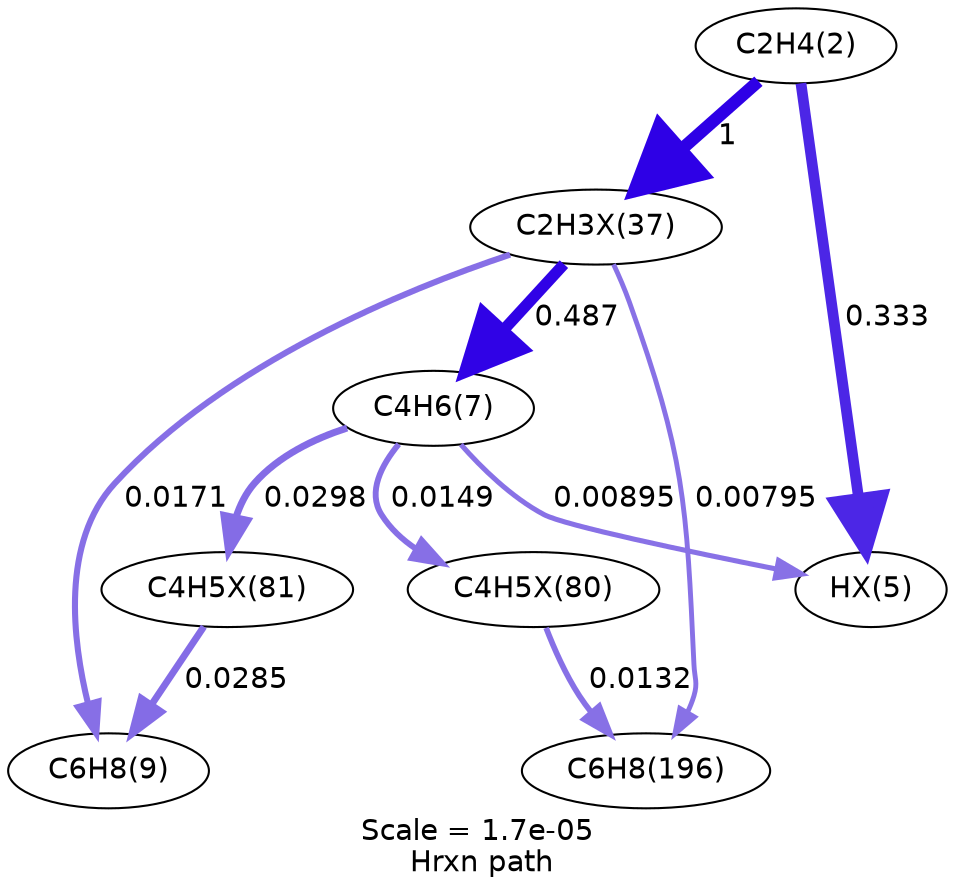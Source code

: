digraph reaction_paths {
center=1;
s5 -> s24[fontname="Helvetica", style="setlinewidth(5.17)", arrowsize=2.59, color="0.7, 0.833, 0.9"
, label=" 0.333"];
s5 -> s25[fontname="Helvetica", style="setlinewidth(6)", arrowsize=3, color="0.7, 1.5, 0.9"
, label=" 1"];
s8 -> s24[fontname="Helvetica", style="setlinewidth(2.44)", arrowsize=1.22, color="0.7, 0.509, 0.9"
, label=" 0.00895"];
s25 -> s8[fontname="Helvetica", style="setlinewidth(5.46)", arrowsize=2.73, color="0.7, 0.987, 0.9"
, label=" 0.487"];
s25 -> s9[fontname="Helvetica", style="setlinewidth(2.93)", arrowsize=1.46, color="0.7, 0.517, 0.9"
, label=" 0.0171"];
s25 -> s10[fontname="Helvetica", style="setlinewidth(2.35)", arrowsize=1.17, color="0.7, 0.508, 0.9"
, label=" 0.00795"];
s8 -> s27[fontname="Helvetica", style="setlinewidth(3.35)", arrowsize=1.67, color="0.7, 0.53, 0.9"
, label=" 0.0298"];
s8 -> s26[fontname="Helvetica", style="setlinewidth(2.83)", arrowsize=1.41, color="0.7, 0.515, 0.9"
, label=" 0.0149"];
s27 -> s9[fontname="Helvetica", style="setlinewidth(3.31)", arrowsize=1.66, color="0.7, 0.529, 0.9"
, label=" 0.0285"];
s26 -> s10[fontname="Helvetica", style="setlinewidth(2.74)", arrowsize=1.37, color="0.7, 0.513, 0.9"
, label=" 0.0132"];
s5 [ fontname="Helvetica", label="C2H4(2)"];
s8 [ fontname="Helvetica", label="C4H6(7)"];
s9 [ fontname="Helvetica", label="C6H8(9)"];
s10 [ fontname="Helvetica", label="C6H8(196)"];
s24 [ fontname="Helvetica", label="HX(5)"];
s25 [ fontname="Helvetica", label="C2H3X(37)"];
s26 [ fontname="Helvetica", label="C4H5X(80)"];
s27 [ fontname="Helvetica", label="C4H5X(81)"];
 label = "Scale = 1.7e-05\l Hrxn path";
 fontname = "Helvetica";
}
